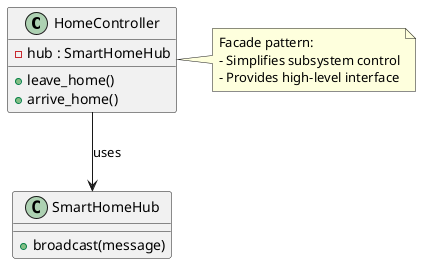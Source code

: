 @startuml FacadeUML

class HomeController {
    +leave_home()
    +arrive_home()
    -hub : SmartHomeHub
}

class SmartHomeHub {
    +broadcast(message)
}

HomeController --> SmartHomeHub : uses

note right of HomeController
Facade pattern:
- Simplifies subsystem control
- Provides high-level interface
end note

@enduml